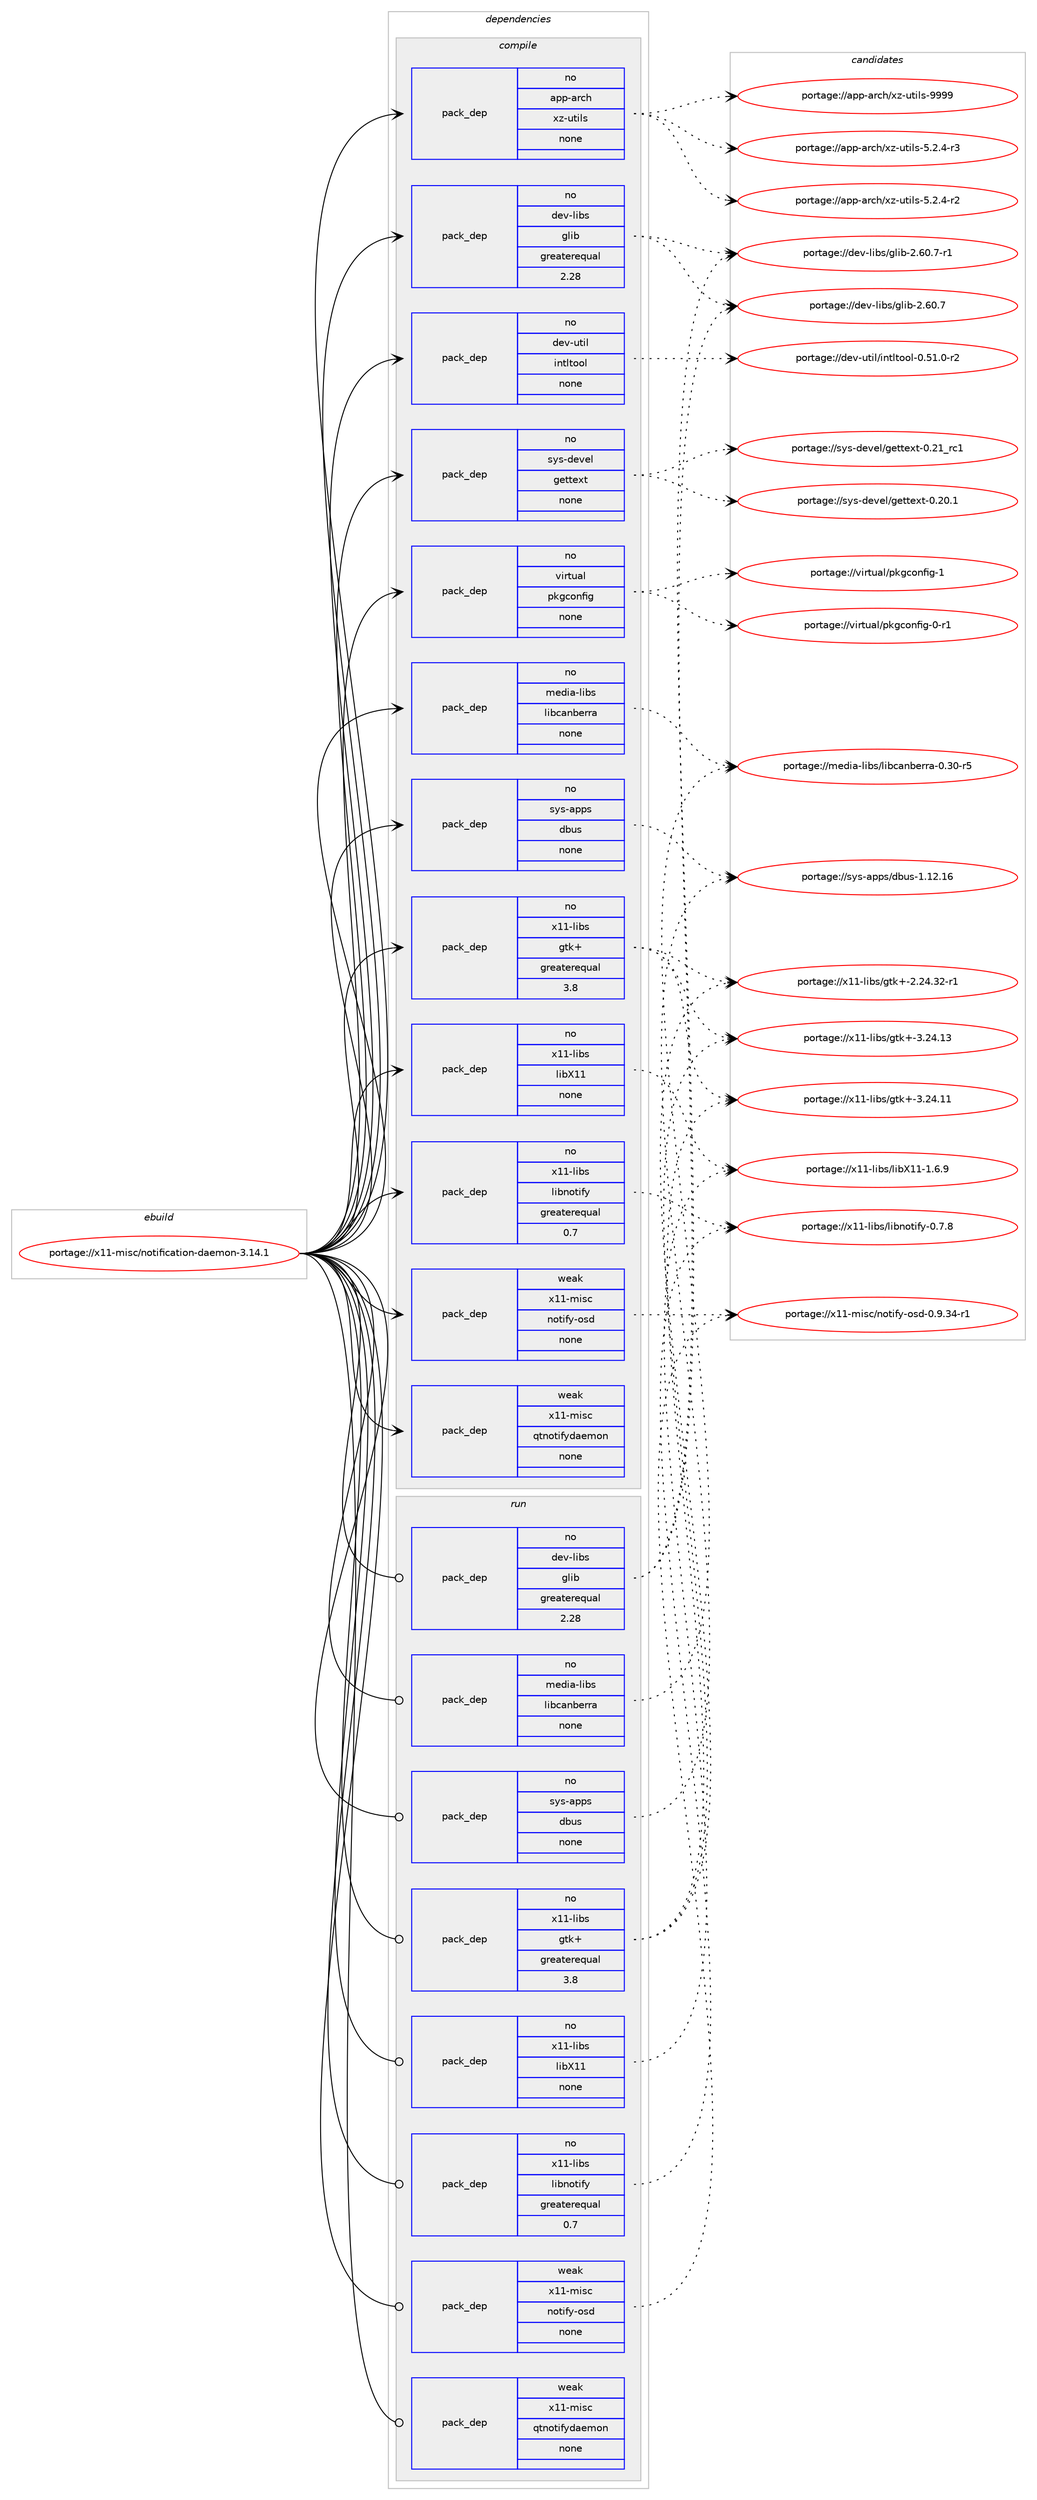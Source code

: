 digraph prolog {

# *************
# Graph options
# *************

newrank=true;
concentrate=true;
compound=true;
graph [rankdir=LR,fontname=Helvetica,fontsize=10,ranksep=1.5];#, ranksep=2.5, nodesep=0.2];
edge  [arrowhead=vee];
node  [fontname=Helvetica,fontsize=10];

# **********
# The ebuild
# **********

subgraph cluster_leftcol {
color=gray;
rank=same;
label=<<i>ebuild</i>>;
id [label="portage://x11-misc/notification-daemon-3.14.1", color=red, width=4, href="../x11-misc/notification-daemon-3.14.1.svg"];
}

# ****************
# The dependencies
# ****************

subgraph cluster_midcol {
color=gray;
label=<<i>dependencies</i>>;
subgraph cluster_compile {
fillcolor="#eeeeee";
style=filled;
label=<<i>compile</i>>;
subgraph pack11707 {
dependency13864 [label=<<TABLE BORDER="0" CELLBORDER="1" CELLSPACING="0" CELLPADDING="4" WIDTH="220"><TR><TD ROWSPAN="6" CELLPADDING="30">pack_dep</TD></TR><TR><TD WIDTH="110">no</TD></TR><TR><TD>app-arch</TD></TR><TR><TD>xz-utils</TD></TR><TR><TD>none</TD></TR><TR><TD></TD></TR></TABLE>>, shape=none, color=blue];
}
id:e -> dependency13864:w [weight=20,style="solid",arrowhead="vee"];
subgraph pack11708 {
dependency13865 [label=<<TABLE BORDER="0" CELLBORDER="1" CELLSPACING="0" CELLPADDING="4" WIDTH="220"><TR><TD ROWSPAN="6" CELLPADDING="30">pack_dep</TD></TR><TR><TD WIDTH="110">no</TD></TR><TR><TD>dev-libs</TD></TR><TR><TD>glib</TD></TR><TR><TD>greaterequal</TD></TR><TR><TD>2.28</TD></TR></TABLE>>, shape=none, color=blue];
}
id:e -> dependency13865:w [weight=20,style="solid",arrowhead="vee"];
subgraph pack11709 {
dependency13866 [label=<<TABLE BORDER="0" CELLBORDER="1" CELLSPACING="0" CELLPADDING="4" WIDTH="220"><TR><TD ROWSPAN="6" CELLPADDING="30">pack_dep</TD></TR><TR><TD WIDTH="110">no</TD></TR><TR><TD>dev-util</TD></TR><TR><TD>intltool</TD></TR><TR><TD>none</TD></TR><TR><TD></TD></TR></TABLE>>, shape=none, color=blue];
}
id:e -> dependency13866:w [weight=20,style="solid",arrowhead="vee"];
subgraph pack11710 {
dependency13867 [label=<<TABLE BORDER="0" CELLBORDER="1" CELLSPACING="0" CELLPADDING="4" WIDTH="220"><TR><TD ROWSPAN="6" CELLPADDING="30">pack_dep</TD></TR><TR><TD WIDTH="110">no</TD></TR><TR><TD>media-libs</TD></TR><TR><TD>libcanberra</TD></TR><TR><TD>none</TD></TR><TR><TD></TD></TR></TABLE>>, shape=none, color=blue];
}
id:e -> dependency13867:w [weight=20,style="solid",arrowhead="vee"];
subgraph pack11711 {
dependency13868 [label=<<TABLE BORDER="0" CELLBORDER="1" CELLSPACING="0" CELLPADDING="4" WIDTH="220"><TR><TD ROWSPAN="6" CELLPADDING="30">pack_dep</TD></TR><TR><TD WIDTH="110">no</TD></TR><TR><TD>sys-apps</TD></TR><TR><TD>dbus</TD></TR><TR><TD>none</TD></TR><TR><TD></TD></TR></TABLE>>, shape=none, color=blue];
}
id:e -> dependency13868:w [weight=20,style="solid",arrowhead="vee"];
subgraph pack11712 {
dependency13869 [label=<<TABLE BORDER="0" CELLBORDER="1" CELLSPACING="0" CELLPADDING="4" WIDTH="220"><TR><TD ROWSPAN="6" CELLPADDING="30">pack_dep</TD></TR><TR><TD WIDTH="110">no</TD></TR><TR><TD>sys-devel</TD></TR><TR><TD>gettext</TD></TR><TR><TD>none</TD></TR><TR><TD></TD></TR></TABLE>>, shape=none, color=blue];
}
id:e -> dependency13869:w [weight=20,style="solid",arrowhead="vee"];
subgraph pack11713 {
dependency13870 [label=<<TABLE BORDER="0" CELLBORDER="1" CELLSPACING="0" CELLPADDING="4" WIDTH="220"><TR><TD ROWSPAN="6" CELLPADDING="30">pack_dep</TD></TR><TR><TD WIDTH="110">no</TD></TR><TR><TD>virtual</TD></TR><TR><TD>pkgconfig</TD></TR><TR><TD>none</TD></TR><TR><TD></TD></TR></TABLE>>, shape=none, color=blue];
}
id:e -> dependency13870:w [weight=20,style="solid",arrowhead="vee"];
subgraph pack11714 {
dependency13871 [label=<<TABLE BORDER="0" CELLBORDER="1" CELLSPACING="0" CELLPADDING="4" WIDTH="220"><TR><TD ROWSPAN="6" CELLPADDING="30">pack_dep</TD></TR><TR><TD WIDTH="110">no</TD></TR><TR><TD>x11-libs</TD></TR><TR><TD>gtk+</TD></TR><TR><TD>greaterequal</TD></TR><TR><TD>3.8</TD></TR></TABLE>>, shape=none, color=blue];
}
id:e -> dependency13871:w [weight=20,style="solid",arrowhead="vee"];
subgraph pack11715 {
dependency13872 [label=<<TABLE BORDER="0" CELLBORDER="1" CELLSPACING="0" CELLPADDING="4" WIDTH="220"><TR><TD ROWSPAN="6" CELLPADDING="30">pack_dep</TD></TR><TR><TD WIDTH="110">no</TD></TR><TR><TD>x11-libs</TD></TR><TR><TD>libX11</TD></TR><TR><TD>none</TD></TR><TR><TD></TD></TR></TABLE>>, shape=none, color=blue];
}
id:e -> dependency13872:w [weight=20,style="solid",arrowhead="vee"];
subgraph pack11716 {
dependency13873 [label=<<TABLE BORDER="0" CELLBORDER="1" CELLSPACING="0" CELLPADDING="4" WIDTH="220"><TR><TD ROWSPAN="6" CELLPADDING="30">pack_dep</TD></TR><TR><TD WIDTH="110">no</TD></TR><TR><TD>x11-libs</TD></TR><TR><TD>libnotify</TD></TR><TR><TD>greaterequal</TD></TR><TR><TD>0.7</TD></TR></TABLE>>, shape=none, color=blue];
}
id:e -> dependency13873:w [weight=20,style="solid",arrowhead="vee"];
subgraph pack11717 {
dependency13874 [label=<<TABLE BORDER="0" CELLBORDER="1" CELLSPACING="0" CELLPADDING="4" WIDTH="220"><TR><TD ROWSPAN="6" CELLPADDING="30">pack_dep</TD></TR><TR><TD WIDTH="110">weak</TD></TR><TR><TD>x11-misc</TD></TR><TR><TD>notify-osd</TD></TR><TR><TD>none</TD></TR><TR><TD></TD></TR></TABLE>>, shape=none, color=blue];
}
id:e -> dependency13874:w [weight=20,style="solid",arrowhead="vee"];
subgraph pack11718 {
dependency13875 [label=<<TABLE BORDER="0" CELLBORDER="1" CELLSPACING="0" CELLPADDING="4" WIDTH="220"><TR><TD ROWSPAN="6" CELLPADDING="30">pack_dep</TD></TR><TR><TD WIDTH="110">weak</TD></TR><TR><TD>x11-misc</TD></TR><TR><TD>qtnotifydaemon</TD></TR><TR><TD>none</TD></TR><TR><TD></TD></TR></TABLE>>, shape=none, color=blue];
}
id:e -> dependency13875:w [weight=20,style="solid",arrowhead="vee"];
}
subgraph cluster_compileandrun {
fillcolor="#eeeeee";
style=filled;
label=<<i>compile and run</i>>;
}
subgraph cluster_run {
fillcolor="#eeeeee";
style=filled;
label=<<i>run</i>>;
subgraph pack11719 {
dependency13876 [label=<<TABLE BORDER="0" CELLBORDER="1" CELLSPACING="0" CELLPADDING="4" WIDTH="220"><TR><TD ROWSPAN="6" CELLPADDING="30">pack_dep</TD></TR><TR><TD WIDTH="110">no</TD></TR><TR><TD>dev-libs</TD></TR><TR><TD>glib</TD></TR><TR><TD>greaterequal</TD></TR><TR><TD>2.28</TD></TR></TABLE>>, shape=none, color=blue];
}
id:e -> dependency13876:w [weight=20,style="solid",arrowhead="odot"];
subgraph pack11720 {
dependency13877 [label=<<TABLE BORDER="0" CELLBORDER="1" CELLSPACING="0" CELLPADDING="4" WIDTH="220"><TR><TD ROWSPAN="6" CELLPADDING="30">pack_dep</TD></TR><TR><TD WIDTH="110">no</TD></TR><TR><TD>media-libs</TD></TR><TR><TD>libcanberra</TD></TR><TR><TD>none</TD></TR><TR><TD></TD></TR></TABLE>>, shape=none, color=blue];
}
id:e -> dependency13877:w [weight=20,style="solid",arrowhead="odot"];
subgraph pack11721 {
dependency13878 [label=<<TABLE BORDER="0" CELLBORDER="1" CELLSPACING="0" CELLPADDING="4" WIDTH="220"><TR><TD ROWSPAN="6" CELLPADDING="30">pack_dep</TD></TR><TR><TD WIDTH="110">no</TD></TR><TR><TD>sys-apps</TD></TR><TR><TD>dbus</TD></TR><TR><TD>none</TD></TR><TR><TD></TD></TR></TABLE>>, shape=none, color=blue];
}
id:e -> dependency13878:w [weight=20,style="solid",arrowhead="odot"];
subgraph pack11722 {
dependency13879 [label=<<TABLE BORDER="0" CELLBORDER="1" CELLSPACING="0" CELLPADDING="4" WIDTH="220"><TR><TD ROWSPAN="6" CELLPADDING="30">pack_dep</TD></TR><TR><TD WIDTH="110">no</TD></TR><TR><TD>x11-libs</TD></TR><TR><TD>gtk+</TD></TR><TR><TD>greaterequal</TD></TR><TR><TD>3.8</TD></TR></TABLE>>, shape=none, color=blue];
}
id:e -> dependency13879:w [weight=20,style="solid",arrowhead="odot"];
subgraph pack11723 {
dependency13880 [label=<<TABLE BORDER="0" CELLBORDER="1" CELLSPACING="0" CELLPADDING="4" WIDTH="220"><TR><TD ROWSPAN="6" CELLPADDING="30">pack_dep</TD></TR><TR><TD WIDTH="110">no</TD></TR><TR><TD>x11-libs</TD></TR><TR><TD>libX11</TD></TR><TR><TD>none</TD></TR><TR><TD></TD></TR></TABLE>>, shape=none, color=blue];
}
id:e -> dependency13880:w [weight=20,style="solid",arrowhead="odot"];
subgraph pack11724 {
dependency13881 [label=<<TABLE BORDER="0" CELLBORDER="1" CELLSPACING="0" CELLPADDING="4" WIDTH="220"><TR><TD ROWSPAN="6" CELLPADDING="30">pack_dep</TD></TR><TR><TD WIDTH="110">no</TD></TR><TR><TD>x11-libs</TD></TR><TR><TD>libnotify</TD></TR><TR><TD>greaterequal</TD></TR><TR><TD>0.7</TD></TR></TABLE>>, shape=none, color=blue];
}
id:e -> dependency13881:w [weight=20,style="solid",arrowhead="odot"];
subgraph pack11725 {
dependency13882 [label=<<TABLE BORDER="0" CELLBORDER="1" CELLSPACING="0" CELLPADDING="4" WIDTH="220"><TR><TD ROWSPAN="6" CELLPADDING="30">pack_dep</TD></TR><TR><TD WIDTH="110">weak</TD></TR><TR><TD>x11-misc</TD></TR><TR><TD>notify-osd</TD></TR><TR><TD>none</TD></TR><TR><TD></TD></TR></TABLE>>, shape=none, color=blue];
}
id:e -> dependency13882:w [weight=20,style="solid",arrowhead="odot"];
subgraph pack11726 {
dependency13883 [label=<<TABLE BORDER="0" CELLBORDER="1" CELLSPACING="0" CELLPADDING="4" WIDTH="220"><TR><TD ROWSPAN="6" CELLPADDING="30">pack_dep</TD></TR><TR><TD WIDTH="110">weak</TD></TR><TR><TD>x11-misc</TD></TR><TR><TD>qtnotifydaemon</TD></TR><TR><TD>none</TD></TR><TR><TD></TD></TR></TABLE>>, shape=none, color=blue];
}
id:e -> dependency13883:w [weight=20,style="solid",arrowhead="odot"];
}
}

# **************
# The candidates
# **************

subgraph cluster_choices {
rank=same;
color=gray;
label=<<i>candidates</i>>;

subgraph choice11707 {
color=black;
nodesep=1;
choice9711211245971149910447120122451171161051081154557575757 [label="portage://app-arch/xz-utils-9999", color=red, width=4,href="../app-arch/xz-utils-9999.svg"];
choice9711211245971149910447120122451171161051081154553465046524511451 [label="portage://app-arch/xz-utils-5.2.4-r3", color=red, width=4,href="../app-arch/xz-utils-5.2.4-r3.svg"];
choice9711211245971149910447120122451171161051081154553465046524511450 [label="portage://app-arch/xz-utils-5.2.4-r2", color=red, width=4,href="../app-arch/xz-utils-5.2.4-r2.svg"];
dependency13864:e -> choice9711211245971149910447120122451171161051081154557575757:w [style=dotted,weight="100"];
dependency13864:e -> choice9711211245971149910447120122451171161051081154553465046524511451:w [style=dotted,weight="100"];
dependency13864:e -> choice9711211245971149910447120122451171161051081154553465046524511450:w [style=dotted,weight="100"];
}
subgraph choice11708 {
color=black;
nodesep=1;
choice10010111845108105981154710310810598455046544846554511449 [label="portage://dev-libs/glib-2.60.7-r1", color=red, width=4,href="../dev-libs/glib-2.60.7-r1.svg"];
choice1001011184510810598115471031081059845504654484655 [label="portage://dev-libs/glib-2.60.7", color=red, width=4,href="../dev-libs/glib-2.60.7.svg"];
dependency13865:e -> choice10010111845108105981154710310810598455046544846554511449:w [style=dotted,weight="100"];
dependency13865:e -> choice1001011184510810598115471031081059845504654484655:w [style=dotted,weight="100"];
}
subgraph choice11709 {
color=black;
nodesep=1;
choice1001011184511711610510847105110116108116111111108454846534946484511450 [label="portage://dev-util/intltool-0.51.0-r2", color=red, width=4,href="../dev-util/intltool-0.51.0-r2.svg"];
dependency13866:e -> choice1001011184511711610510847105110116108116111111108454846534946484511450:w [style=dotted,weight="100"];
}
subgraph choice11710 {
color=black;
nodesep=1;
choice10910110010597451081059811547108105989997110981011141149745484651484511453 [label="portage://media-libs/libcanberra-0.30-r5", color=red, width=4,href="../media-libs/libcanberra-0.30-r5.svg"];
dependency13867:e -> choice10910110010597451081059811547108105989997110981011141149745484651484511453:w [style=dotted,weight="100"];
}
subgraph choice11711 {
color=black;
nodesep=1;
choice115121115459711211211547100981171154549464950464954 [label="portage://sys-apps/dbus-1.12.16", color=red, width=4,href="../sys-apps/dbus-1.12.16.svg"];
dependency13868:e -> choice115121115459711211211547100981171154549464950464954:w [style=dotted,weight="100"];
}
subgraph choice11712 {
color=black;
nodesep=1;
choice11512111545100101118101108471031011161161011201164548465049951149949 [label="portage://sys-devel/gettext-0.21_rc1", color=red, width=4,href="../sys-devel/gettext-0.21_rc1.svg"];
choice115121115451001011181011084710310111611610112011645484650484649 [label="portage://sys-devel/gettext-0.20.1", color=red, width=4,href="../sys-devel/gettext-0.20.1.svg"];
dependency13869:e -> choice11512111545100101118101108471031011161161011201164548465049951149949:w [style=dotted,weight="100"];
dependency13869:e -> choice115121115451001011181011084710310111611610112011645484650484649:w [style=dotted,weight="100"];
}
subgraph choice11713 {
color=black;
nodesep=1;
choice1181051141161179710847112107103991111101021051034549 [label="portage://virtual/pkgconfig-1", color=red, width=4,href="../virtual/pkgconfig-1.svg"];
choice11810511411611797108471121071039911111010210510345484511449 [label="portage://virtual/pkgconfig-0-r1", color=red, width=4,href="../virtual/pkgconfig-0-r1.svg"];
dependency13870:e -> choice1181051141161179710847112107103991111101021051034549:w [style=dotted,weight="100"];
dependency13870:e -> choice11810511411611797108471121071039911111010210510345484511449:w [style=dotted,weight="100"];
}
subgraph choice11714 {
color=black;
nodesep=1;
choice1204949451081059811547103116107434551465052464951 [label="portage://x11-libs/gtk+-3.24.13", color=red, width=4,href="../x11-libs/gtk+-3.24.13.svg"];
choice1204949451081059811547103116107434551465052464949 [label="portage://x11-libs/gtk+-3.24.11", color=red, width=4,href="../x11-libs/gtk+-3.24.11.svg"];
choice12049494510810598115471031161074345504650524651504511449 [label="portage://x11-libs/gtk+-2.24.32-r1", color=red, width=4,href="../x11-libs/gtk+-2.24.32-r1.svg"];
dependency13871:e -> choice1204949451081059811547103116107434551465052464951:w [style=dotted,weight="100"];
dependency13871:e -> choice1204949451081059811547103116107434551465052464949:w [style=dotted,weight="100"];
dependency13871:e -> choice12049494510810598115471031161074345504650524651504511449:w [style=dotted,weight="100"];
}
subgraph choice11715 {
color=black;
nodesep=1;
choice120494945108105981154710810598884949454946544657 [label="portage://x11-libs/libX11-1.6.9", color=red, width=4,href="../x11-libs/libX11-1.6.9.svg"];
dependency13872:e -> choice120494945108105981154710810598884949454946544657:w [style=dotted,weight="100"];
}
subgraph choice11716 {
color=black;
nodesep=1;
choice120494945108105981154710810598110111116105102121454846554656 [label="portage://x11-libs/libnotify-0.7.8", color=red, width=4,href="../x11-libs/libnotify-0.7.8.svg"];
dependency13873:e -> choice120494945108105981154710810598110111116105102121454846554656:w [style=dotted,weight="100"];
}
subgraph choice11717 {
color=black;
nodesep=1;
choice120494945109105115994711011111610510212145111115100454846574651524511449 [label="portage://x11-misc/notify-osd-0.9.34-r1", color=red, width=4,href="../x11-misc/notify-osd-0.9.34-r1.svg"];
dependency13874:e -> choice120494945109105115994711011111610510212145111115100454846574651524511449:w [style=dotted,weight="100"];
}
subgraph choice11718 {
color=black;
nodesep=1;
}
subgraph choice11719 {
color=black;
nodesep=1;
choice10010111845108105981154710310810598455046544846554511449 [label="portage://dev-libs/glib-2.60.7-r1", color=red, width=4,href="../dev-libs/glib-2.60.7-r1.svg"];
choice1001011184510810598115471031081059845504654484655 [label="portage://dev-libs/glib-2.60.7", color=red, width=4,href="../dev-libs/glib-2.60.7.svg"];
dependency13876:e -> choice10010111845108105981154710310810598455046544846554511449:w [style=dotted,weight="100"];
dependency13876:e -> choice1001011184510810598115471031081059845504654484655:w [style=dotted,weight="100"];
}
subgraph choice11720 {
color=black;
nodesep=1;
choice10910110010597451081059811547108105989997110981011141149745484651484511453 [label="portage://media-libs/libcanberra-0.30-r5", color=red, width=4,href="../media-libs/libcanberra-0.30-r5.svg"];
dependency13877:e -> choice10910110010597451081059811547108105989997110981011141149745484651484511453:w [style=dotted,weight="100"];
}
subgraph choice11721 {
color=black;
nodesep=1;
choice115121115459711211211547100981171154549464950464954 [label="portage://sys-apps/dbus-1.12.16", color=red, width=4,href="../sys-apps/dbus-1.12.16.svg"];
dependency13878:e -> choice115121115459711211211547100981171154549464950464954:w [style=dotted,weight="100"];
}
subgraph choice11722 {
color=black;
nodesep=1;
choice1204949451081059811547103116107434551465052464951 [label="portage://x11-libs/gtk+-3.24.13", color=red, width=4,href="../x11-libs/gtk+-3.24.13.svg"];
choice1204949451081059811547103116107434551465052464949 [label="portage://x11-libs/gtk+-3.24.11", color=red, width=4,href="../x11-libs/gtk+-3.24.11.svg"];
choice12049494510810598115471031161074345504650524651504511449 [label="portage://x11-libs/gtk+-2.24.32-r1", color=red, width=4,href="../x11-libs/gtk+-2.24.32-r1.svg"];
dependency13879:e -> choice1204949451081059811547103116107434551465052464951:w [style=dotted,weight="100"];
dependency13879:e -> choice1204949451081059811547103116107434551465052464949:w [style=dotted,weight="100"];
dependency13879:e -> choice12049494510810598115471031161074345504650524651504511449:w [style=dotted,weight="100"];
}
subgraph choice11723 {
color=black;
nodesep=1;
choice120494945108105981154710810598884949454946544657 [label="portage://x11-libs/libX11-1.6.9", color=red, width=4,href="../x11-libs/libX11-1.6.9.svg"];
dependency13880:e -> choice120494945108105981154710810598884949454946544657:w [style=dotted,weight="100"];
}
subgraph choice11724 {
color=black;
nodesep=1;
choice120494945108105981154710810598110111116105102121454846554656 [label="portage://x11-libs/libnotify-0.7.8", color=red, width=4,href="../x11-libs/libnotify-0.7.8.svg"];
dependency13881:e -> choice120494945108105981154710810598110111116105102121454846554656:w [style=dotted,weight="100"];
}
subgraph choice11725 {
color=black;
nodesep=1;
choice120494945109105115994711011111610510212145111115100454846574651524511449 [label="portage://x11-misc/notify-osd-0.9.34-r1", color=red, width=4,href="../x11-misc/notify-osd-0.9.34-r1.svg"];
dependency13882:e -> choice120494945109105115994711011111610510212145111115100454846574651524511449:w [style=dotted,weight="100"];
}
subgraph choice11726 {
color=black;
nodesep=1;
}
}

}
